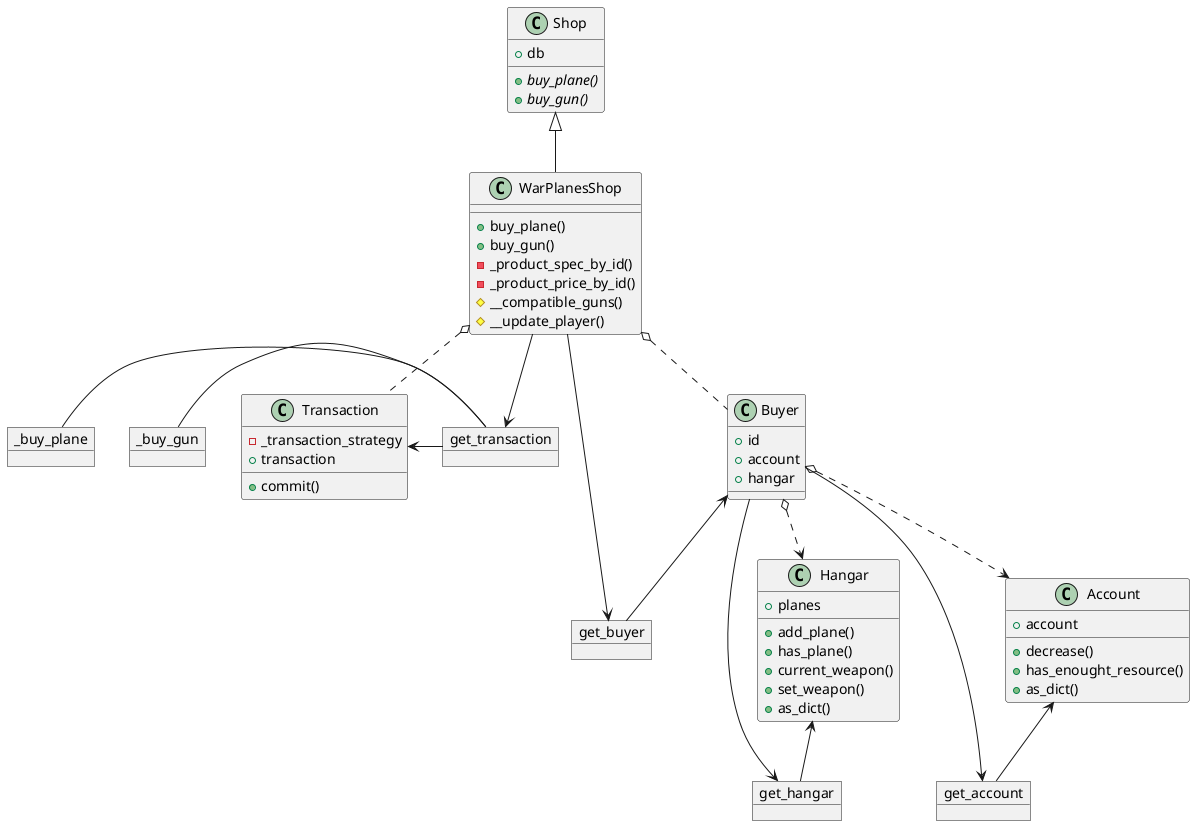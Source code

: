 @startuml

object get_transaction
object _buy_plane
object _buy_gun

object get_hangar
object get_buyer
object get_account

class Shop {
+ db
{abstract} + buy_plane()
{abstract} + buy_gun()
}
class WarPlanesShop {
+ buy_plane()
+ buy_gun()
- _product_spec_by_id()
- _product_price_by_id()
# __compatible_guns()
# __update_player()
}
class Buyer {
+ id
+ account
+ hangar
}
class Account {
+ account
+ decrease()
+ has_enought_resource()
+ as_dict()
}
class Hangar {
+ planes
+ add_plane()
+ has_plane()
+ current_weapon()
+ set_weapon()
+ as_dict()
}
class Transaction {
- _transaction_strategy
+ transaction
+ commit()
}
Shop <|-- WarPlanesShop
Account <-- get_account
Hangar <-- get_hangar
Transaction <- get_transaction
Buyer <-- get_buyer
Buyer --> get_account
Buyer --> get_hangar
Buyer o..> Account
Buyer o..> Hangar
WarPlanesShop -> get_buyer
WarPlanesShop --> get_transaction
WarPlanesShop o.. Buyer
WarPlanesShop o.. Transaction
_buy_plane - get_transaction
_buy_gun - get_transaction

@enduml